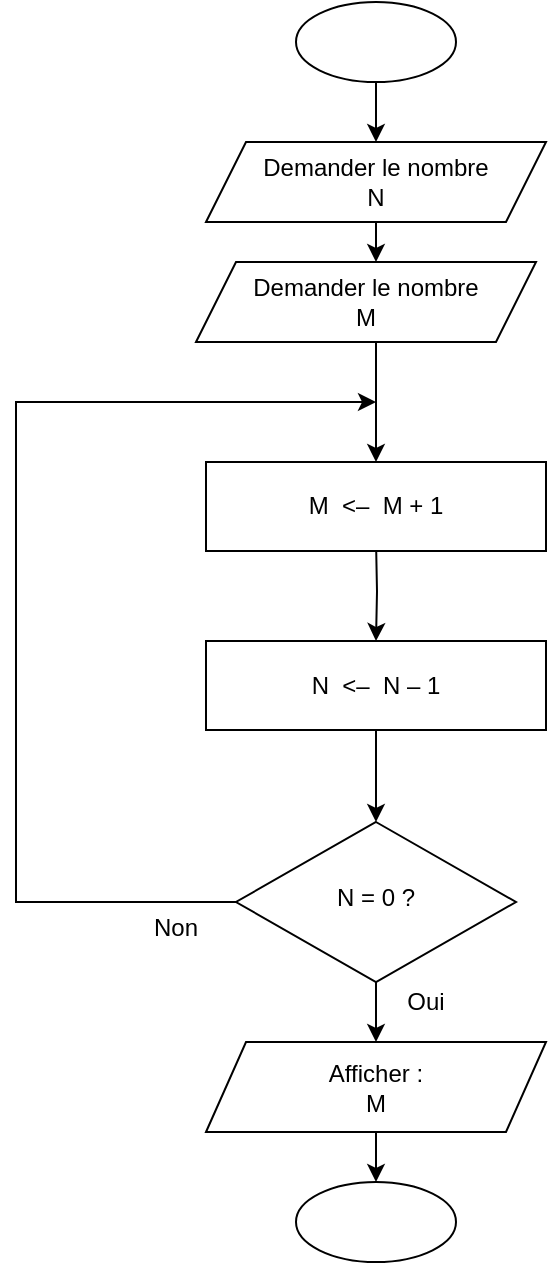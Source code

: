 <mxfile version="21.6.9" type="device">
  <diagram id="JkxV-i3mtnUckYZq2Y_T" name="Page-1">
    <mxGraphModel dx="1094" dy="615" grid="1" gridSize="10" guides="1" tooltips="1" connect="1" arrows="1" fold="1" page="1" pageScale="1" pageWidth="850" pageHeight="1100" math="0" shadow="0">
      <root>
        <mxCell id="0" />
        <mxCell id="1" parent="0" />
        <mxCell id="jiW54n12ChW0trK6SN7j-2" value="" style="edgeStyle=orthogonalEdgeStyle;rounded=0;orthogonalLoop=1;jettySize=auto;html=1;exitX=0.5;exitY=1;exitDx=0;exitDy=0;" parent="1" source="Wc6u6XMsmDuUl1eyZBGq-3" target="iqMKVUkLd1Z533yNme46-21" edge="1">
          <mxGeometry relative="1" as="geometry" />
        </mxCell>
        <mxCell id="jiW54n12ChW0trK6SN7j-8" style="edgeStyle=orthogonalEdgeStyle;rounded=0;orthogonalLoop=1;jettySize=auto;html=1;startArrow=none;exitX=0;exitY=0.5;exitDx=0;exitDy=0;" parent="1" source="iqMKVUkLd1Z533yNme46-3" edge="1">
          <mxGeometry relative="1" as="geometry">
            <mxPoint x="290" y="270" as="targetPoint" />
            <Array as="points">
              <mxPoint x="110" y="520" />
              <mxPoint x="110" y="270" />
            </Array>
          </mxGeometry>
        </mxCell>
        <mxCell id="Wc6u6XMsmDuUl1eyZBGq-4" style="edgeStyle=orthogonalEdgeStyle;rounded=0;orthogonalLoop=1;jettySize=auto;html=1;" parent="1" source="iqMKVUkLd1Z533yNme46-3" target="Wc6u6XMsmDuUl1eyZBGq-3" edge="1">
          <mxGeometry relative="1" as="geometry" />
        </mxCell>
        <mxCell id="iqMKVUkLd1Z533yNme46-3" value="N = 0 ?" style="rhombus;whiteSpace=wrap;html=1;shadow=0;fontFamily=Helvetica;fontSize=12;align=center;strokeWidth=1;spacing=6;spacingTop=-4;" parent="1" vertex="1">
          <mxGeometry x="220" y="480" width="140" height="80" as="geometry" />
        </mxCell>
        <mxCell id="iqMKVUkLd1Z533yNme46-4" value="" style="edgeStyle=orthogonalEdgeStyle;rounded=0;orthogonalLoop=1;jettySize=auto;html=1;" parent="1" source="iqMKVUkLd1Z533yNme46-5" target="iqMKVUkLd1Z533yNme46-7" edge="1">
          <mxGeometry relative="1" as="geometry" />
        </mxCell>
        <mxCell id="iqMKVUkLd1Z533yNme46-5" value="" style="ellipse;whiteSpace=wrap;html=1;" parent="1" vertex="1">
          <mxGeometry x="250" y="70" width="80" height="40" as="geometry" />
        </mxCell>
        <mxCell id="jiW54n12ChW0trK6SN7j-3" value="" style="edgeStyle=orthogonalEdgeStyle;rounded=0;orthogonalLoop=1;jettySize=auto;html=1;exitX=0.5;exitY=1;exitDx=0;exitDy=0;entryX=0.5;entryY=0;entryDx=0;entryDy=0;" parent="1" source="DKqbNdHl-wFKwDMMuu7E-1" target="Wc6u6XMsmDuUl1eyZBGq-5" edge="1">
          <mxGeometry relative="1" as="geometry">
            <mxPoint x="290" y="290" as="targetPoint" />
            <mxPoint x="290" y="244.5" as="sourcePoint" />
            <Array as="points">
              <mxPoint x="290" y="240" />
            </Array>
          </mxGeometry>
        </mxCell>
        <mxCell id="Wc6u6XMsmDuUl1eyZBGq-2" value="" style="edgeStyle=orthogonalEdgeStyle;rounded=0;orthogonalLoop=1;jettySize=auto;html=1;" parent="1" source="iqMKVUkLd1Z533yNme46-7" edge="1">
          <mxGeometry relative="1" as="geometry">
            <mxPoint x="290" y="200" as="targetPoint" />
          </mxGeometry>
        </mxCell>
        <mxCell id="iqMKVUkLd1Z533yNme46-7" value="Demander le nombre &lt;br&gt;N" style="shape=parallelogram;perimeter=parallelogramPerimeter;whiteSpace=wrap;html=1;fixedSize=1;" parent="1" vertex="1">
          <mxGeometry x="205" y="140" width="170" height="40" as="geometry" />
        </mxCell>
        <mxCell id="iqMKVUkLd1Z533yNme46-21" value="" style="ellipse;whiteSpace=wrap;html=1;" parent="1" vertex="1">
          <mxGeometry x="250" y="660" width="80" height="40" as="geometry" />
        </mxCell>
        <mxCell id="iqMKVUkLd1Z533yNme46-34" style="edgeStyle=orthogonalEdgeStyle;rounded=0;orthogonalLoop=1;jettySize=auto;html=1;entryX=0.5;entryY=0;entryDx=0;entryDy=0;" parent="1" target="iqMKVUkLd1Z533yNme46-32" edge="1">
          <mxGeometry relative="1" as="geometry">
            <mxPoint x="290" y="339" as="sourcePoint" />
          </mxGeometry>
        </mxCell>
        <mxCell id="jiW54n12ChW0trK6SN7j-1" value="" style="edgeStyle=orthogonalEdgeStyle;rounded=0;orthogonalLoop=1;jettySize=auto;html=1;" parent="1" source="iqMKVUkLd1Z533yNme46-32" target="iqMKVUkLd1Z533yNme46-3" edge="1">
          <mxGeometry relative="1" as="geometry" />
        </mxCell>
        <mxCell id="iqMKVUkLd1Z533yNme46-32" value="N&amp;nbsp; &amp;lt;–&amp;nbsp; N – 1" style="rounded=0;whiteSpace=wrap;html=1;" parent="1" vertex="1">
          <mxGeometry x="205" y="389.5" width="170" height="44.5" as="geometry" />
        </mxCell>
        <mxCell id="jiW54n12ChW0trK6SN7j-4" value="Oui" style="text;html=1;strokeColor=none;fillColor=none;align=center;verticalAlign=middle;whiteSpace=wrap;rounded=0;" parent="1" vertex="1">
          <mxGeometry x="290" y="560" width="50" height="20" as="geometry" />
        </mxCell>
        <mxCell id="EwNSNxJzdv77iN5J0lQv-5" value="Non" style="text;html=1;strokeColor=none;fillColor=none;align=center;verticalAlign=middle;whiteSpace=wrap;rounded=0;" parent="1" vertex="1">
          <mxGeometry x="170" y="520" width="40" height="25" as="geometry" />
        </mxCell>
        <mxCell id="Wc6u6XMsmDuUl1eyZBGq-3" value="Afficher : &lt;br&gt;M" style="shape=parallelogram;perimeter=parallelogramPerimeter;whiteSpace=wrap;html=1;fixedSize=1;" parent="1" vertex="1">
          <mxGeometry x="205" y="590" width="170" height="45" as="geometry" />
        </mxCell>
        <mxCell id="Wc6u6XMsmDuUl1eyZBGq-5" value="M&amp;nbsp; &amp;lt;–&amp;nbsp; M + 1" style="rounded=0;whiteSpace=wrap;html=1;" parent="1" vertex="1">
          <mxGeometry x="205" y="300" width="170" height="44.5" as="geometry" />
        </mxCell>
        <mxCell id="DKqbNdHl-wFKwDMMuu7E-1" value="Demander le nombre &lt;br&gt;M" style="shape=parallelogram;perimeter=parallelogramPerimeter;whiteSpace=wrap;html=1;fixedSize=1;" parent="1" vertex="1">
          <mxGeometry x="200" y="200" width="170" height="40" as="geometry" />
        </mxCell>
      </root>
    </mxGraphModel>
  </diagram>
</mxfile>

